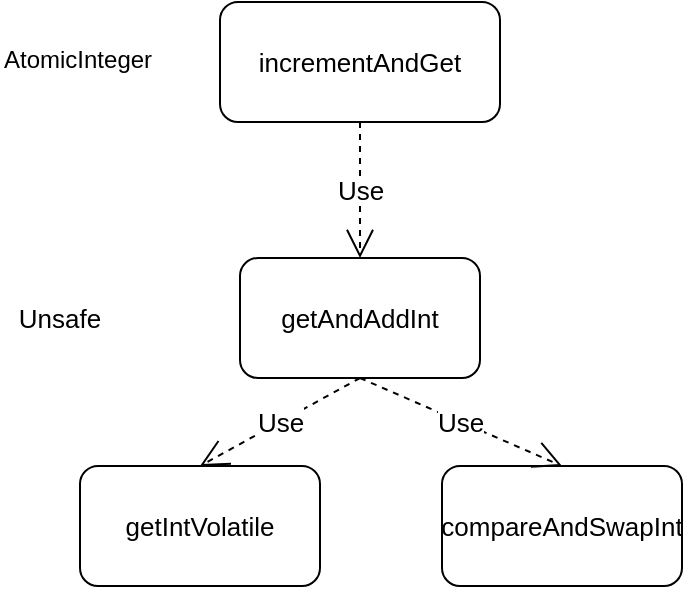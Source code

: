 <mxfile version="10.6.2" type="device"><diagram id="M1Pr3rBY4yxcdSP_N8t4" name="第 1 页"><mxGraphModel dx="498" dy="595" grid="1" gridSize="13" guides="1" tooltips="1" connect="1" arrows="0" fold="1" page="1" pageScale="1" pageWidth="827" pageHeight="1169" math="0" shadow="0"><root><mxCell id="0"/><mxCell id="1" parent="0"/><mxCell id="-7QTZqukAIILpcsjNRdI-1" value="incrementAndGet&lt;br style=&quot;font-size: 13px;&quot;&gt;" style="rounded=1;whiteSpace=wrap;html=1;perimeterSpacing=0;fontSize=13;" vertex="1" parent="1"><mxGeometry x="110" y="80" width="140" height="60" as="geometry"/></mxCell><mxCell id="-7QTZqukAIILpcsjNRdI-2" value="AtomicInteger" style="text;html=1;" vertex="1" parent="1"><mxGeometry y="95" width="100" height="30" as="geometry"/></mxCell><mxCell id="-7QTZqukAIILpcsjNRdI-3" value="getAndAddInt" style="rounded=1;whiteSpace=wrap;html=1;fontSize=13;" vertex="1" parent="1"><mxGeometry x="120" y="208" width="120" height="60" as="geometry"/></mxCell><mxCell id="-7QTZqukAIILpcsjNRdI-4" value="Unsafe" style="text;html=1;strokeColor=none;fillColor=none;align=center;verticalAlign=middle;whiteSpace=wrap;rounded=0;fontSize=13;" vertex="1" parent="1"><mxGeometry x="10" y="228" width="40" height="20" as="geometry"/></mxCell><mxCell id="-7QTZqukAIILpcsjNRdI-6" value="Use" style="endArrow=open;endSize=12;dashed=1;html=1;fontSize=13;entryX=0.5;entryY=0;entryDx=0;entryDy=0;exitX=0.5;exitY=1;exitDx=0;exitDy=0;fontColor=#000000;" edge="1" parent="1" source="-7QTZqukAIILpcsjNRdI-1" target="-7QTZqukAIILpcsjNRdI-3"><mxGeometry width="160" relative="1" as="geometry"><mxPoint x="195" y="143" as="sourcePoint"/><mxPoint x="472" y="182" as="targetPoint"/></mxGeometry></mxCell><mxCell id="-7QTZqukAIILpcsjNRdI-7" value="getIntVolatile" style="rounded=1;whiteSpace=wrap;html=1;fontSize=13;" vertex="1" parent="1"><mxGeometry x="40" y="312" width="120" height="60" as="geometry"/></mxCell><mxCell id="-7QTZqukAIILpcsjNRdI-8" value="compareAndSwapInt&lt;br&gt;" style="rounded=1;whiteSpace=wrap;html=1;fontSize=13;" vertex="1" parent="1"><mxGeometry x="221" y="312" width="120" height="60" as="geometry"/></mxCell><mxCell id="-7QTZqukAIILpcsjNRdI-10" value="Use" style="endArrow=open;endSize=12;dashed=1;html=1;fontSize=13;fontColor=#000000;exitX=0.5;exitY=1;exitDx=0;exitDy=0;entryX=0.5;entryY=0;entryDx=0;entryDy=0;" edge="1" parent="1" source="-7QTZqukAIILpcsjNRdI-3" target="-7QTZqukAIILpcsjNRdI-7"><mxGeometry width="160" relative="1" as="geometry"><mxPoint x="221" y="429" as="sourcePoint"/><mxPoint x="381" y="429" as="targetPoint"/></mxGeometry></mxCell><mxCell id="-7QTZqukAIILpcsjNRdI-12" value="Use" style="endArrow=open;endSize=12;dashed=1;html=1;fontSize=13;fontColor=#000000;exitX=0.5;exitY=1;exitDx=0;exitDy=0;entryX=0.5;entryY=0;entryDx=0;entryDy=0;" edge="1" parent="1" source="-7QTZqukAIILpcsjNRdI-3" target="-7QTZqukAIILpcsjNRdI-8"><mxGeometry width="160" relative="1" as="geometry"><mxPoint x="338" y="260" as="sourcePoint"/><mxPoint x="403" y="299" as="targetPoint"/></mxGeometry></mxCell></root></mxGraphModel></diagram></mxfile>